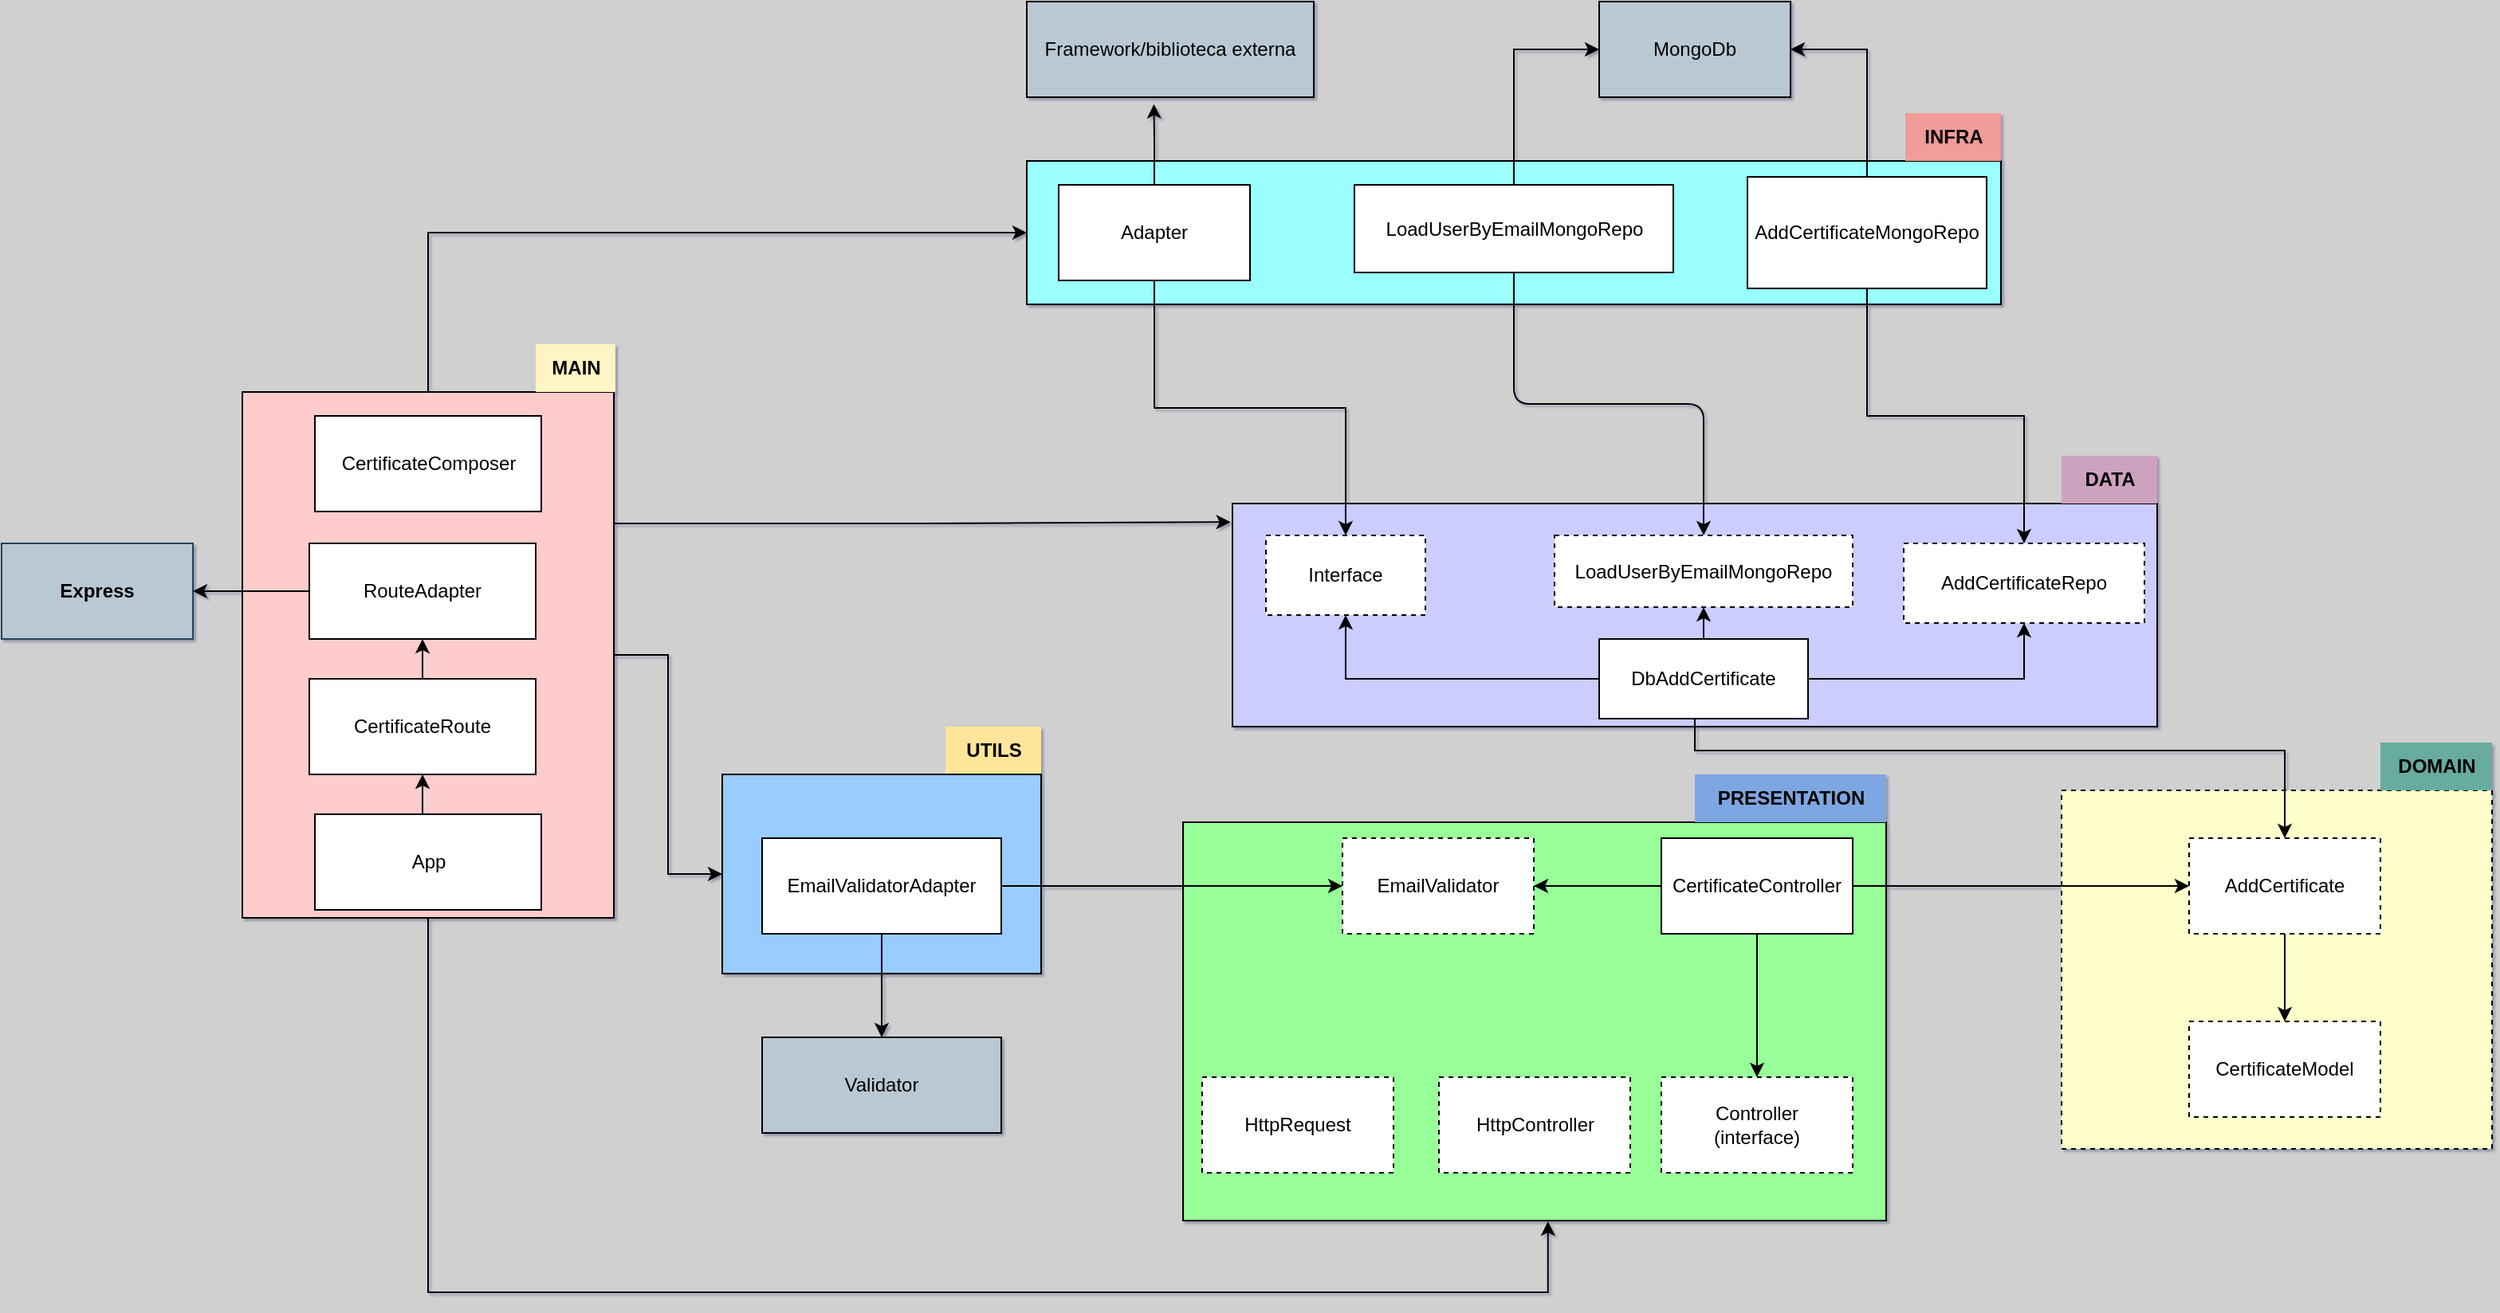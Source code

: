 <mxfile>
    <diagram id="MQ3bTOHc2Pmw_59HKOvL" name="Página-1">
        <mxGraphModel dx="1822" dy="497" grid="1" gridSize="10" guides="1" tooltips="1" connect="1" arrows="1" fold="1" page="1" pageScale="1" pageWidth="827" pageHeight="1169" background="#D0D0D0" math="0" shadow="1">
            <root>
                <mxCell id="0"/>
                <mxCell id="1" parent="0"/>
                <mxCell id="1WIkfAdYHAtrKzwX6Avq-23" value="&lt;b&gt;&lt;font color=&quot;#000000&quot;&gt;Express&lt;/font&gt;&lt;/b&gt;" style="rounded=0;whiteSpace=wrap;html=1;fillColor=#bac8d3;strokeColor=#23445d;" parent="1" vertex="1">
                    <mxGeometry x="-533" y="350" width="120" height="60" as="geometry"/>
                </mxCell>
                <mxCell id="1WIkfAdYHAtrKzwX6Avq-132" style="edgeStyle=orthogonalEdgeStyle;rounded=0;orthogonalLoop=1;jettySize=auto;html=1;entryX=0;entryY=0.5;entryDx=0;entryDy=0;" parent="1" source="1WIkfAdYHAtrKzwX6Avq-120" target="1WIkfAdYHAtrKzwX6Avq-42" edge="1">
                    <mxGeometry relative="1" as="geometry"/>
                </mxCell>
                <mxCell id="1WIkfAdYHAtrKzwX6Avq-133" style="edgeStyle=orthogonalEdgeStyle;rounded=0;orthogonalLoop=1;jettySize=auto;html=1;exitX=0.5;exitY=1;exitDx=0;exitDy=0;entryX=0.519;entryY=1.002;entryDx=0;entryDy=0;entryPerimeter=0;" parent="1" source="1WIkfAdYHAtrKzwX6Avq-120" target="1WIkfAdYHAtrKzwX6Avq-17" edge="1">
                    <mxGeometry relative="1" as="geometry">
                        <Array as="points">
                            <mxPoint x="-266" y="820"/>
                            <mxPoint x="437" y="820"/>
                        </Array>
                    </mxGeometry>
                </mxCell>
                <mxCell id="1WIkfAdYHAtrKzwX6Avq-143" style="edgeStyle=orthogonalEdgeStyle;rounded=0;orthogonalLoop=1;jettySize=auto;html=1;exitX=0.5;exitY=0;exitDx=0;exitDy=0;entryX=0;entryY=0.5;entryDx=0;entryDy=0;" parent="1" source="1WIkfAdYHAtrKzwX6Avq-120" target="1WIkfAdYHAtrKzwX6Avq-89" edge="1">
                    <mxGeometry relative="1" as="geometry"/>
                </mxCell>
                <mxCell id="1WIkfAdYHAtrKzwX6Avq-145" style="edgeStyle=orthogonalEdgeStyle;rounded=0;orthogonalLoop=1;jettySize=auto;html=1;exitX=1;exitY=0.25;exitDx=0;exitDy=0;entryX=-0.002;entryY=0.083;entryDx=0;entryDy=0;entryPerimeter=0;" parent="1" source="1WIkfAdYHAtrKzwX6Avq-120" target="1WIkfAdYHAtrKzwX6Avq-62" edge="1">
                    <mxGeometry relative="1" as="geometry"/>
                </mxCell>
                <mxCell id="1WIkfAdYHAtrKzwX6Avq-120" value="" style="rounded=0;whiteSpace=wrap;html=1;fillColor=#FFCCCC;" parent="1" vertex="1">
                    <mxGeometry x="-382" y="255" width="233" height="330" as="geometry"/>
                </mxCell>
                <mxCell id="1WIkfAdYHAtrKzwX6Avq-80" value="" style="rounded=0;whiteSpace=wrap;html=1;dashed=1;fillColor=#FFFFCC;" parent="1" vertex="1">
                    <mxGeometry x="759" y="505" width="270" height="225" as="geometry"/>
                </mxCell>
                <mxCell id="1WIkfAdYHAtrKzwX6Avq-17" value="" style="rounded=0;whiteSpace=wrap;html=1;fillColor=#99FF99;" parent="1" vertex="1">
                    <mxGeometry x="208" y="525" width="441" height="250" as="geometry"/>
                </mxCell>
                <mxCell id="1WIkfAdYHAtrKzwX6Avq-24" style="edgeStyle=orthogonalEdgeStyle;rounded=0;orthogonalLoop=1;jettySize=auto;html=1;entryX=0.5;entryY=0;entryDx=0;entryDy=0;" parent="1" source="1WIkfAdYHAtrKzwX6Avq-18" target="1WIkfAdYHAtrKzwX6Avq-19" edge="1">
                    <mxGeometry relative="1" as="geometry"/>
                </mxCell>
                <mxCell id="1WIkfAdYHAtrKzwX6Avq-36" style="edgeStyle=orthogonalEdgeStyle;rounded=0;orthogonalLoop=1;jettySize=auto;html=1;exitX=0;exitY=0.5;exitDx=0;exitDy=0;entryX=1;entryY=0.5;entryDx=0;entryDy=0;" parent="1" source="1WIkfAdYHAtrKzwX6Avq-18" target="1WIkfAdYHAtrKzwX6Avq-33" edge="1">
                    <mxGeometry relative="1" as="geometry"/>
                </mxCell>
                <mxCell id="1WIkfAdYHAtrKzwX6Avq-87" style="edgeStyle=orthogonalEdgeStyle;rounded=0;orthogonalLoop=1;jettySize=auto;html=1;exitX=1;exitY=0.5;exitDx=0;exitDy=0;entryX=0;entryY=0.5;entryDx=0;entryDy=0;" parent="1" source="1WIkfAdYHAtrKzwX6Avq-18" target="1WIkfAdYHAtrKzwX6Avq-84" edge="1">
                    <mxGeometry relative="1" as="geometry"/>
                </mxCell>
                <mxCell id="1WIkfAdYHAtrKzwX6Avq-18" value="CertificateController" style="rounded=0;whiteSpace=wrap;html=1;" parent="1" vertex="1">
                    <mxGeometry x="508" y="535" width="120" height="60" as="geometry"/>
                </mxCell>
                <mxCell id="1WIkfAdYHAtrKzwX6Avq-19" value="Controller&lt;br&gt;(interface)" style="rounded=0;whiteSpace=wrap;html=1;dashed=1;" parent="1" vertex="1">
                    <mxGeometry x="508" y="685" width="120" height="60" as="geometry"/>
                </mxCell>
                <mxCell id="1WIkfAdYHAtrKzwX6Avq-20" style="edgeStyle=orthogonalEdgeStyle;rounded=0;orthogonalLoop=1;jettySize=auto;html=1;exitX=0.5;exitY=1;exitDx=0;exitDy=0;" parent="1" source="1WIkfAdYHAtrKzwX6Avq-17" target="1WIkfAdYHAtrKzwX6Avq-17" edge="1">
                    <mxGeometry relative="1" as="geometry"/>
                </mxCell>
                <mxCell id="1WIkfAdYHAtrKzwX6Avq-122" style="edgeStyle=orthogonalEdgeStyle;rounded=0;orthogonalLoop=1;jettySize=auto;html=1;exitX=0;exitY=0.5;exitDx=0;exitDy=0;entryX=1;entryY=0.5;entryDx=0;entryDy=0;" parent="1" source="1WIkfAdYHAtrKzwX6Avq-22" target="1WIkfAdYHAtrKzwX6Avq-23" edge="1">
                    <mxGeometry relative="1" as="geometry"/>
                </mxCell>
                <mxCell id="1WIkfAdYHAtrKzwX6Avq-22" value="RouteAdapter" style="rounded=0;whiteSpace=wrap;html=1;" parent="1" vertex="1">
                    <mxGeometry x="-340" y="350" width="142" height="60" as="geometry"/>
                </mxCell>
                <mxCell id="1WIkfAdYHAtrKzwX6Avq-32" value="&lt;b&gt;&lt;font color=&quot;#000000&quot;&gt;PRESENTATION&lt;/font&gt;&lt;/b&gt;" style="text;html=1;resizable=0;autosize=1;align=center;verticalAlign=middle;points=[];fillColor=#7EA6E0;strokeColor=none;rounded=0;dashed=1;" parent="1" vertex="1">
                    <mxGeometry x="529" y="495" width="120" height="30" as="geometry"/>
                </mxCell>
                <mxCell id="1WIkfAdYHAtrKzwX6Avq-33" value="EmailValidator" style="rounded=0;whiteSpace=wrap;html=1;dashed=1;" parent="1" vertex="1">
                    <mxGeometry x="308" y="535" width="120" height="60" as="geometry"/>
                </mxCell>
                <mxCell id="1WIkfAdYHAtrKzwX6Avq-39" value="&lt;b&gt;&lt;font color=&quot;#000000&quot;&gt;UTILS&lt;/font&gt;&lt;/b&gt;" style="text;html=1;resizable=0;autosize=1;align=center;verticalAlign=middle;points=[];fillColor=#FFE599;strokeColor=none;rounded=0;dashed=1;" parent="1" vertex="1">
                    <mxGeometry x="59" y="465" width="60" height="30" as="geometry"/>
                </mxCell>
                <mxCell id="1WIkfAdYHAtrKzwX6Avq-42" value="" style="rounded=0;whiteSpace=wrap;html=1;fillColor=#99CCFF;" parent="1" vertex="1">
                    <mxGeometry x="-81" y="495" width="200" height="125" as="geometry"/>
                </mxCell>
                <mxCell id="1WIkfAdYHAtrKzwX6Avq-54" style="edgeStyle=orthogonalEdgeStyle;rounded=0;orthogonalLoop=1;jettySize=auto;html=1;exitX=1;exitY=0.5;exitDx=0;exitDy=0;entryX=0;entryY=0.5;entryDx=0;entryDy=0;" parent="1" source="1WIkfAdYHAtrKzwX6Avq-47" target="1WIkfAdYHAtrKzwX6Avq-33" edge="1">
                    <mxGeometry relative="1" as="geometry"/>
                </mxCell>
                <mxCell id="1WIkfAdYHAtrKzwX6Avq-118" style="edgeStyle=orthogonalEdgeStyle;rounded=0;orthogonalLoop=1;jettySize=auto;html=1;exitX=0.5;exitY=1;exitDx=0;exitDy=0;entryX=0.5;entryY=0;entryDx=0;entryDy=0;" parent="1" source="1WIkfAdYHAtrKzwX6Avq-47" target="1WIkfAdYHAtrKzwX6Avq-49" edge="1">
                    <mxGeometry relative="1" as="geometry"/>
                </mxCell>
                <mxCell id="1WIkfAdYHAtrKzwX6Avq-47" value="EmailValidatorAdapter" style="rounded=0;whiteSpace=wrap;html=1;" parent="1" vertex="1">
                    <mxGeometry x="-56" y="535" width="150" height="60" as="geometry"/>
                </mxCell>
                <mxCell id="1WIkfAdYHAtrKzwX6Avq-49" value="&lt;font color=&quot;#000000&quot;&gt;Validator&lt;/font&gt;" style="rounded=0;whiteSpace=wrap;html=1;fillColor=#BAC8D3;" parent="1" vertex="1">
                    <mxGeometry x="-56" y="660" width="150" height="60" as="geometry"/>
                </mxCell>
                <mxCell id="1WIkfAdYHAtrKzwX6Avq-59" value="&lt;b&gt;&lt;font color=&quot;#000000&quot;&gt;DOMAIN&lt;/font&gt;&lt;/b&gt;" style="text;html=1;align=center;verticalAlign=middle;resizable=0;points=[];autosize=1;strokeColor=none;fillColor=#67AB9F;" parent="1" vertex="1">
                    <mxGeometry x="959" y="475" width="70" height="30" as="geometry"/>
                </mxCell>
                <mxCell id="1WIkfAdYHAtrKzwX6Avq-62" value="" style="rounded=0;whiteSpace=wrap;html=1;fillColor=#CCCCFF;" parent="1" vertex="1">
                    <mxGeometry x="239" y="325" width="580" height="140" as="geometry"/>
                </mxCell>
                <mxCell id="1WIkfAdYHAtrKzwX6Avq-63" value="&lt;b&gt;&lt;font color=&quot;#000000&quot;&gt;DATA&lt;/font&gt;&lt;/b&gt;" style="text;html=1;align=center;verticalAlign=middle;resizable=0;points=[];autosize=1;strokeColor=none;fillColor=#CDA2BE;" parent="1" vertex="1">
                    <mxGeometry x="759" y="295" width="60" height="30" as="geometry"/>
                </mxCell>
                <mxCell id="1WIkfAdYHAtrKzwX6Avq-101" style="edgeStyle=orthogonalEdgeStyle;rounded=0;orthogonalLoop=1;jettySize=auto;html=1;entryX=0.5;entryY=1;entryDx=0;entryDy=0;" parent="1" source="1WIkfAdYHAtrKzwX6Avq-64" target="1WIkfAdYHAtrKzwX6Avq-96" edge="1">
                    <mxGeometry relative="1" as="geometry"/>
                </mxCell>
                <mxCell id="1WIkfAdYHAtrKzwX6Avq-112" style="edgeStyle=orthogonalEdgeStyle;rounded=0;orthogonalLoop=1;jettySize=auto;html=1;exitX=1;exitY=0.5;exitDx=0;exitDy=0;entryX=0.5;entryY=1;entryDx=0;entryDy=0;" parent="1" source="1WIkfAdYHAtrKzwX6Avq-64" target="1WIkfAdYHAtrKzwX6Avq-111" edge="1">
                    <mxGeometry relative="1" as="geometry"/>
                </mxCell>
                <mxCell id="1WIkfAdYHAtrKzwX6Avq-115" style="edgeStyle=orthogonalEdgeStyle;rounded=0;orthogonalLoop=1;jettySize=auto;html=1;exitX=0.5;exitY=1;exitDx=0;exitDy=0;" parent="1" source="1WIkfAdYHAtrKzwX6Avq-64" target="1WIkfAdYHAtrKzwX6Avq-84" edge="1">
                    <mxGeometry relative="1" as="geometry">
                        <Array as="points">
                            <mxPoint x="529" y="480"/>
                            <mxPoint x="899" y="480"/>
                        </Array>
                    </mxGeometry>
                </mxCell>
                <mxCell id="18" value="" style="edgeStyle=none;html=1;elbow=vertical;" parent="1" source="1WIkfAdYHAtrKzwX6Avq-64" target="4" edge="1">
                    <mxGeometry relative="1" as="geometry"/>
                </mxCell>
                <mxCell id="1WIkfAdYHAtrKzwX6Avq-64" value="DbAddCertificate" style="rounded=0;whiteSpace=wrap;html=1;" parent="1" vertex="1">
                    <mxGeometry x="469" y="410" width="131" height="50" as="geometry"/>
                </mxCell>
                <mxCell id="1WIkfAdYHAtrKzwX6Avq-66" value="&lt;font color=&quot;#000000&quot;&gt;MongoDb&lt;/font&gt;" style="rounded=0;whiteSpace=wrap;html=1;fillColor=#BAC8D3;" parent="1" vertex="1">
                    <mxGeometry x="469" y="10" width="120" height="60" as="geometry"/>
                </mxCell>
                <mxCell id="20" value="" style="edgeStyle=none;html=1;" edge="1" parent="1" source="1WIkfAdYHAtrKzwX6Avq-84" target="19">
                    <mxGeometry relative="1" as="geometry"/>
                </mxCell>
                <mxCell id="1WIkfAdYHAtrKzwX6Avq-84" value="AddCertificate" style="rounded=0;whiteSpace=wrap;html=1;dashed=1;" parent="1" vertex="1">
                    <mxGeometry x="839" y="535" width="120" height="60" as="geometry"/>
                </mxCell>
                <mxCell id="1WIkfAdYHAtrKzwX6Avq-89" value="" style="rounded=0;whiteSpace=wrap;html=1;fillColor=#99FFFF;" parent="1" vertex="1">
                    <mxGeometry x="110" y="110" width="611" height="90" as="geometry"/>
                </mxCell>
                <mxCell id="1WIkfAdYHAtrKzwX6Avq-90" value="&lt;b&gt;&lt;font color=&quot;#000000&quot;&gt;INFRA&lt;/font&gt;&lt;/b&gt;" style="text;html=1;align=center;verticalAlign=middle;resizable=0;points=[];autosize=1;strokeColor=none;fillColor=#F19C99;" parent="1" vertex="1">
                    <mxGeometry x="661" y="80" width="60" height="30" as="geometry"/>
                </mxCell>
                <mxCell id="1WIkfAdYHAtrKzwX6Avq-93" value="&lt;font color=&quot;#000000&quot;&gt;Framework/biblioteca externa&lt;/font&gt;" style="rounded=0;whiteSpace=wrap;html=1;fillColor=#BAC8D3;" parent="1" vertex="1">
                    <mxGeometry x="110" y="10" width="180" height="60" as="geometry"/>
                </mxCell>
                <mxCell id="1WIkfAdYHAtrKzwX6Avq-96" value="Interface" style="rounded=0;whiteSpace=wrap;html=1;dashed=1;" parent="1" vertex="1">
                    <mxGeometry x="260" y="345" width="100" height="50" as="geometry"/>
                </mxCell>
                <mxCell id="1WIkfAdYHAtrKzwX6Avq-105" style="edgeStyle=orthogonalEdgeStyle;rounded=0;orthogonalLoop=1;jettySize=auto;html=1;exitX=0.5;exitY=1;exitDx=0;exitDy=0;entryX=0.5;entryY=0;entryDx=0;entryDy=0;" parent="1" source="1WIkfAdYHAtrKzwX6Avq-103" target="1WIkfAdYHAtrKzwX6Avq-96" edge="1">
                    <mxGeometry relative="1" as="geometry"/>
                </mxCell>
                <mxCell id="1WIkfAdYHAtrKzwX6Avq-138" style="edgeStyle=orthogonalEdgeStyle;rounded=0;orthogonalLoop=1;jettySize=auto;html=1;entryX=0.443;entryY=1.072;entryDx=0;entryDy=0;entryPerimeter=0;" parent="1" source="1WIkfAdYHAtrKzwX6Avq-103" target="1WIkfAdYHAtrKzwX6Avq-93" edge="1">
                    <mxGeometry relative="1" as="geometry"/>
                </mxCell>
                <mxCell id="1WIkfAdYHAtrKzwX6Avq-103" value="Adapter" style="rounded=0;whiteSpace=wrap;html=1;" parent="1" vertex="1">
                    <mxGeometry x="130" y="125" width="120" height="60" as="geometry"/>
                </mxCell>
                <mxCell id="1WIkfAdYHAtrKzwX6Avq-113" style="edgeStyle=orthogonalEdgeStyle;rounded=0;orthogonalLoop=1;jettySize=auto;html=1;exitX=0.5;exitY=1;exitDx=0;exitDy=0;" parent="1" source="1WIkfAdYHAtrKzwX6Avq-109" target="1WIkfAdYHAtrKzwX6Avq-111" edge="1">
                    <mxGeometry relative="1" as="geometry"/>
                </mxCell>
                <mxCell id="1WIkfAdYHAtrKzwX6Avq-141" style="edgeStyle=orthogonalEdgeStyle;rounded=0;orthogonalLoop=1;jettySize=auto;html=1;entryX=1;entryY=0.5;entryDx=0;entryDy=0;" parent="1" source="1WIkfAdYHAtrKzwX6Avq-109" target="1WIkfAdYHAtrKzwX6Avq-66" edge="1">
                    <mxGeometry relative="1" as="geometry"/>
                </mxCell>
                <mxCell id="1WIkfAdYHAtrKzwX6Avq-109" value="AddCertificateMongoRepo" style="rounded=0;whiteSpace=wrap;html=1;" parent="1" vertex="1">
                    <mxGeometry x="562" y="120" width="150" height="70" as="geometry"/>
                </mxCell>
                <mxCell id="1WIkfAdYHAtrKzwX6Avq-111" value="AddCertificateRepo" style="rounded=0;whiteSpace=wrap;html=1;dashed=1;" parent="1" vertex="1">
                    <mxGeometry x="660" y="350" width="151" height="50" as="geometry"/>
                </mxCell>
                <mxCell id="1WIkfAdYHAtrKzwX6Avq-116" value="HttpRequest" style="rounded=0;whiteSpace=wrap;html=1;dashed=1;" parent="1" vertex="1">
                    <mxGeometry x="220" y="685" width="120" height="60" as="geometry"/>
                </mxCell>
                <mxCell id="1WIkfAdYHAtrKzwX6Avq-117" value="HttpController" style="rounded=0;whiteSpace=wrap;html=1;dashed=1;" parent="1" vertex="1">
                    <mxGeometry x="368.5" y="685" width="120" height="60" as="geometry"/>
                </mxCell>
                <mxCell id="1WIkfAdYHAtrKzwX6Avq-121" value="&lt;b&gt;&lt;font color=&quot;#000000&quot;&gt;MAIN&lt;/font&gt;&lt;/b&gt;" style="text;html=1;resizable=0;autosize=1;align=center;verticalAlign=middle;points=[];fillColor=#FFF4C3;strokeColor=none;rounded=0;dashed=1;" parent="1" vertex="1">
                    <mxGeometry x="-198" y="225" width="50" height="30" as="geometry"/>
                </mxCell>
                <mxCell id="1WIkfAdYHAtrKzwX6Avq-123" value="CertificateComposer" style="rounded=0;whiteSpace=wrap;html=1;" parent="1" vertex="1">
                    <mxGeometry x="-336.5" y="270" width="142" height="60" as="geometry"/>
                </mxCell>
                <mxCell id="1WIkfAdYHAtrKzwX6Avq-128" style="edgeStyle=orthogonalEdgeStyle;rounded=0;orthogonalLoop=1;jettySize=auto;html=1;exitX=0.5;exitY=0;exitDx=0;exitDy=0;entryX=0.5;entryY=1;entryDx=0;entryDy=0;" parent="1" source="1WIkfAdYHAtrKzwX6Avq-125" target="1WIkfAdYHAtrKzwX6Avq-126" edge="1">
                    <mxGeometry relative="1" as="geometry"/>
                </mxCell>
                <mxCell id="1WIkfAdYHAtrKzwX6Avq-125" value="App" style="rounded=0;whiteSpace=wrap;html=1;" parent="1" vertex="1">
                    <mxGeometry x="-336.5" y="520" width="142" height="60" as="geometry"/>
                </mxCell>
                <mxCell id="1WIkfAdYHAtrKzwX6Avq-130" style="edgeStyle=orthogonalEdgeStyle;rounded=0;orthogonalLoop=1;jettySize=auto;html=1;exitX=0.5;exitY=0;exitDx=0;exitDy=0;entryX=0.5;entryY=1;entryDx=0;entryDy=0;" parent="1" source="1WIkfAdYHAtrKzwX6Avq-126" target="1WIkfAdYHAtrKzwX6Avq-22" edge="1">
                    <mxGeometry relative="1" as="geometry"/>
                </mxCell>
                <mxCell id="1WIkfAdYHAtrKzwX6Avq-126" value="CertificateRoute" style="rounded=0;whiteSpace=wrap;html=1;" parent="1" vertex="1">
                    <mxGeometry x="-340" y="435" width="142" height="60" as="geometry"/>
                </mxCell>
                <mxCell id="1WIkfAdYHAtrKzwX6Avq-140" style="edgeStyle=orthogonalEdgeStyle;rounded=0;orthogonalLoop=1;jettySize=auto;html=1;exitX=0.5;exitY=0;exitDx=0;exitDy=0;entryX=0;entryY=0.5;entryDx=0;entryDy=0;" parent="1" source="1WIkfAdYHAtrKzwX6Avq-139" target="1WIkfAdYHAtrKzwX6Avq-66" edge="1">
                    <mxGeometry relative="1" as="geometry"/>
                </mxCell>
                <mxCell id="14" style="edgeStyle=orthogonalEdgeStyle;html=1;exitX=0.5;exitY=1;exitDx=0;exitDy=0;elbow=vertical;" parent="1" source="1WIkfAdYHAtrKzwX6Avq-139" target="4" edge="1">
                    <mxGeometry relative="1" as="geometry"/>
                </mxCell>
                <mxCell id="1WIkfAdYHAtrKzwX6Avq-139" value="LoadUserByEmailMongoRepo" style="rounded=0;whiteSpace=wrap;html=1;" parent="1" vertex="1">
                    <mxGeometry x="315.5" y="125" width="200" height="55" as="geometry"/>
                </mxCell>
                <mxCell id="4" value="LoadUserByEmailMongoRepo" style="rounded=0;whiteSpace=wrap;html=1;dashed=1;" parent="1" vertex="1">
                    <mxGeometry x="441" y="345" width="187" height="45" as="geometry"/>
                </mxCell>
                <mxCell id="19" value="CertificateModel" style="rounded=0;whiteSpace=wrap;html=1;dashed=1;" vertex="1" parent="1">
                    <mxGeometry x="839" y="650" width="120" height="60" as="geometry"/>
                </mxCell>
            </root>
        </mxGraphModel>
    </diagram>
</mxfile>